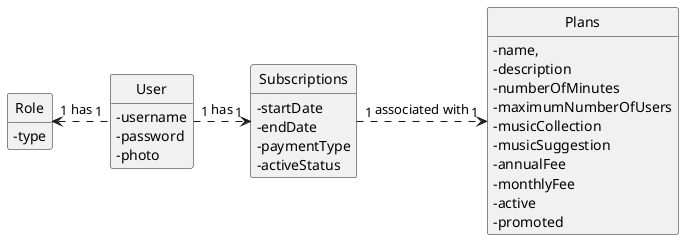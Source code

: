 @startuml

skinparam classAttributeIconSize 0
hide circle
hide methods

class User{
    -username
    -password
    -photo
}

class Subscriptions {
    -startDate
    -endDate
    -paymentType
    -activeStatus
}

class Plans{
    -name,
       - description
        - numberOfMinutes
        -maximumNumberOfUsers
        -musicCollection
         -musicSuggestion
         -annualFee
         -monthlyFee
         -active
         -promoted
}

class Role{
    -type
}


Role "1" <.right. "1" User: has
User "1" .right.> "1" Subscriptions: has
Subscriptions "1" .right.> "1" Plans: associated with
@enduml
